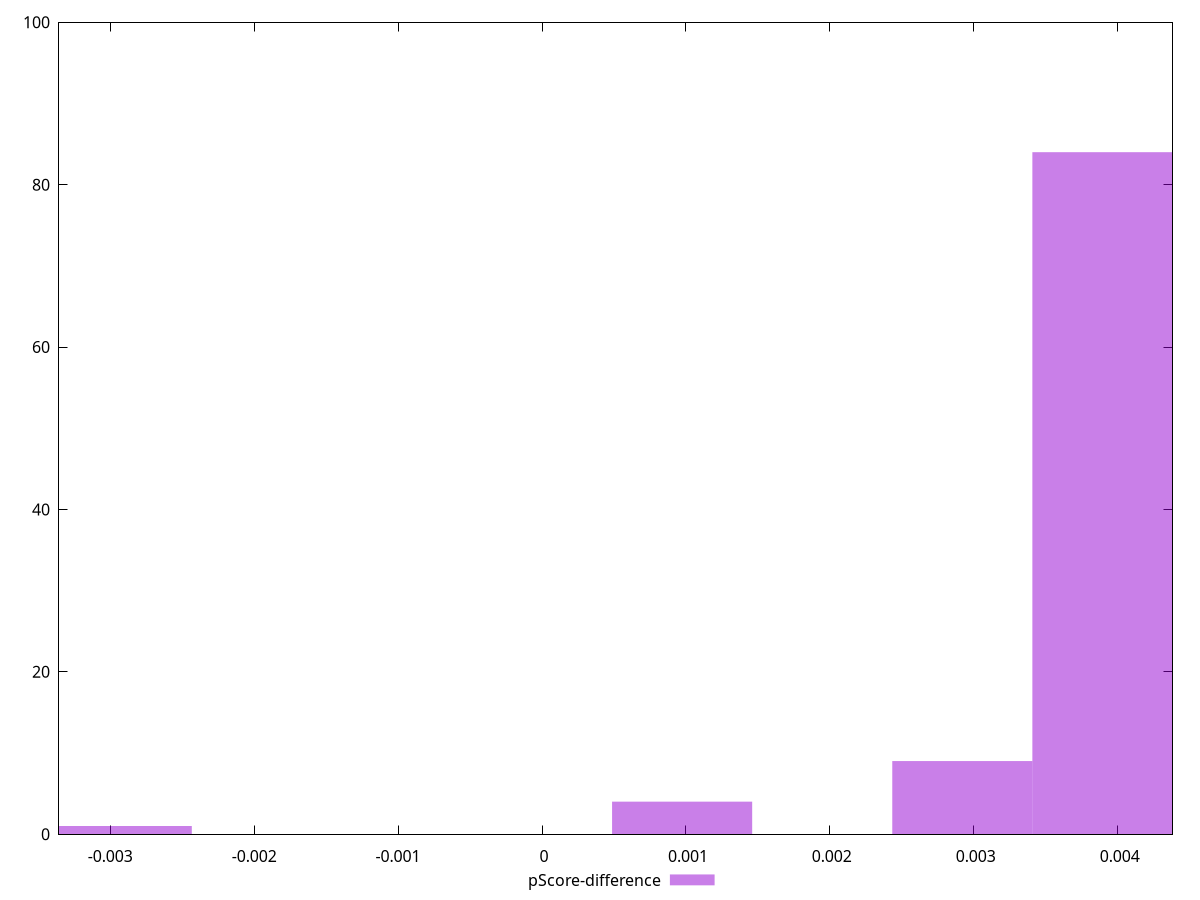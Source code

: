 reset

$pScoreDifference <<EOF
0.003893815769269115 84
0.0009734539423172788 4
0.0029203618269518362 9
-0.0029203618269518362 1
0.0048672697115863936 2
EOF

set key outside below
set boxwidth 0.0009734539423172788
set xrange [-0.0033563698241416973:0.004380835832099583]
set yrange [0:100]
set trange [0:100]
set style fill transparent solid 0.5 noborder
set terminal svg size 640, 490 enhanced background rgb 'white'
set output "report_00015_2021-02-09T16-11-33.973Z/cumulative-layout-shift/samples/pages+cached+noadtech+nomedia/pScore-difference/histogram.svg"

plot $pScoreDifference title "pScore-difference" with boxes

reset
